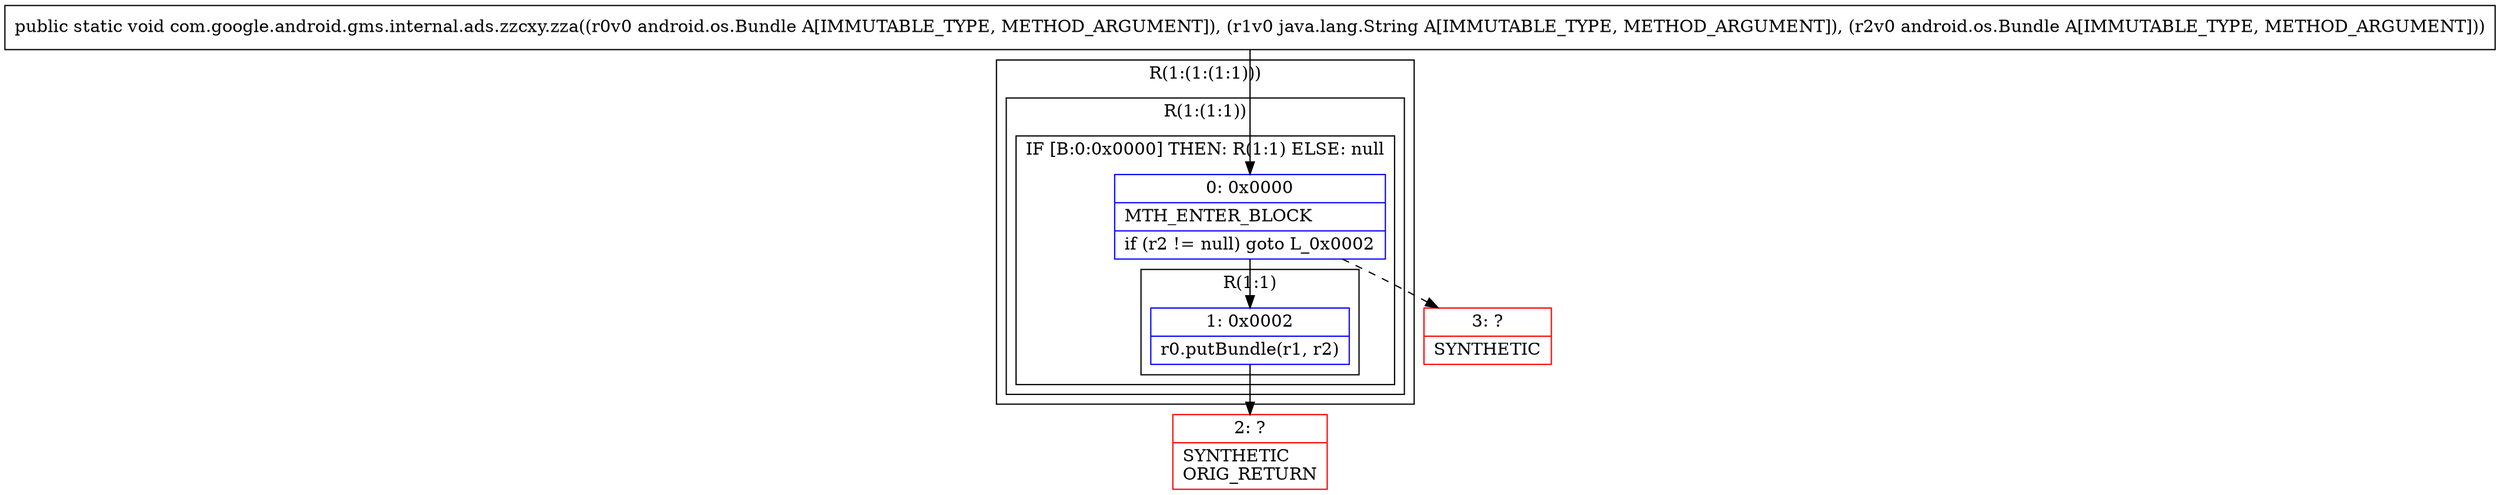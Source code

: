 digraph "CFG forcom.google.android.gms.internal.ads.zzcxy.zza(Landroid\/os\/Bundle;Ljava\/lang\/String;Landroid\/os\/Bundle;)V" {
subgraph cluster_Region_488904028 {
label = "R(1:(1:(1:1)))";
node [shape=record,color=blue];
subgraph cluster_Region_2021474944 {
label = "R(1:(1:1))";
node [shape=record,color=blue];
subgraph cluster_IfRegion_737439014 {
label = "IF [B:0:0x0000] THEN: R(1:1) ELSE: null";
node [shape=record,color=blue];
Node_0 [shape=record,label="{0\:\ 0x0000|MTH_ENTER_BLOCK\l|if (r2 != null) goto L_0x0002\l}"];
subgraph cluster_Region_1030360098 {
label = "R(1:1)";
node [shape=record,color=blue];
Node_1 [shape=record,label="{1\:\ 0x0002|r0.putBundle(r1, r2)\l}"];
}
}
}
}
Node_2 [shape=record,color=red,label="{2\:\ ?|SYNTHETIC\lORIG_RETURN\l}"];
Node_3 [shape=record,color=red,label="{3\:\ ?|SYNTHETIC\l}"];
MethodNode[shape=record,label="{public static void com.google.android.gms.internal.ads.zzcxy.zza((r0v0 android.os.Bundle A[IMMUTABLE_TYPE, METHOD_ARGUMENT]), (r1v0 java.lang.String A[IMMUTABLE_TYPE, METHOD_ARGUMENT]), (r2v0 android.os.Bundle A[IMMUTABLE_TYPE, METHOD_ARGUMENT])) }"];
MethodNode -> Node_0;
Node_0 -> Node_1;
Node_0 -> Node_3[style=dashed];
Node_1 -> Node_2;
}

